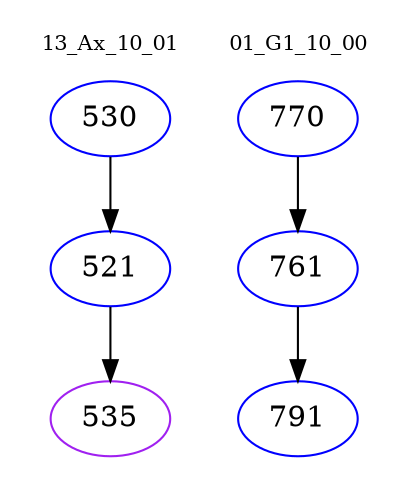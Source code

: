 digraph{
subgraph cluster_0 {
color = white
label = "13_Ax_10_01";
fontsize=10;
T0_530 [label="530", color="blue"]
T0_530 -> T0_521 [color="black"]
T0_521 [label="521", color="blue"]
T0_521 -> T0_535 [color="black"]
T0_535 [label="535", color="purple"]
}
subgraph cluster_1 {
color = white
label = "01_G1_10_00";
fontsize=10;
T1_770 [label="770", color="blue"]
T1_770 -> T1_761 [color="black"]
T1_761 [label="761", color="blue"]
T1_761 -> T1_791 [color="black"]
T1_791 [label="791", color="blue"]
}
}
